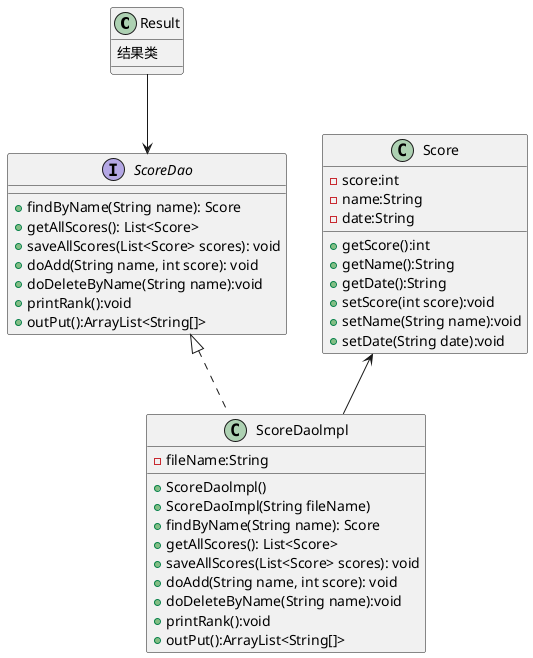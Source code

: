 @startuml
'https://plantuml.com/class-diagram
class Result {
结果类
}
Result --> ScoreDao
class Score{
    - score:int
    - name:String
    - date:String
    + getScore():int
    + getName():String
    + getDate():String
    + setScore(int score):void
    + setName(String name):void
    + setDate(String date):void
}
Score<-- ScoreDaolmpl
interface ScoreDao{
    + findByName(String name): Score
    + getAllScores(): List<Score>
    + saveAllScores(List<Score> scores): void
    + doAdd(String name, int score): void
    + doDeleteByName(String name):void 
    + printRank():void
        + outPut():ArrayList<String[]>
}

class ScoreDaolmpl implements ScoreDao{
    - fileName:String
    + ScoreDaolmpl()
    + ScoreDaoImpl(String fileName)
    + findByName(String name): Score
    + getAllScores(): List<Score>
    + saveAllScores(List<Score> scores): void
    + doAdd(String name, int score): void
    + doDeleteByName(String name):void 
    + printRank():void
    + outPut():ArrayList<String[]>

}














@enduml
